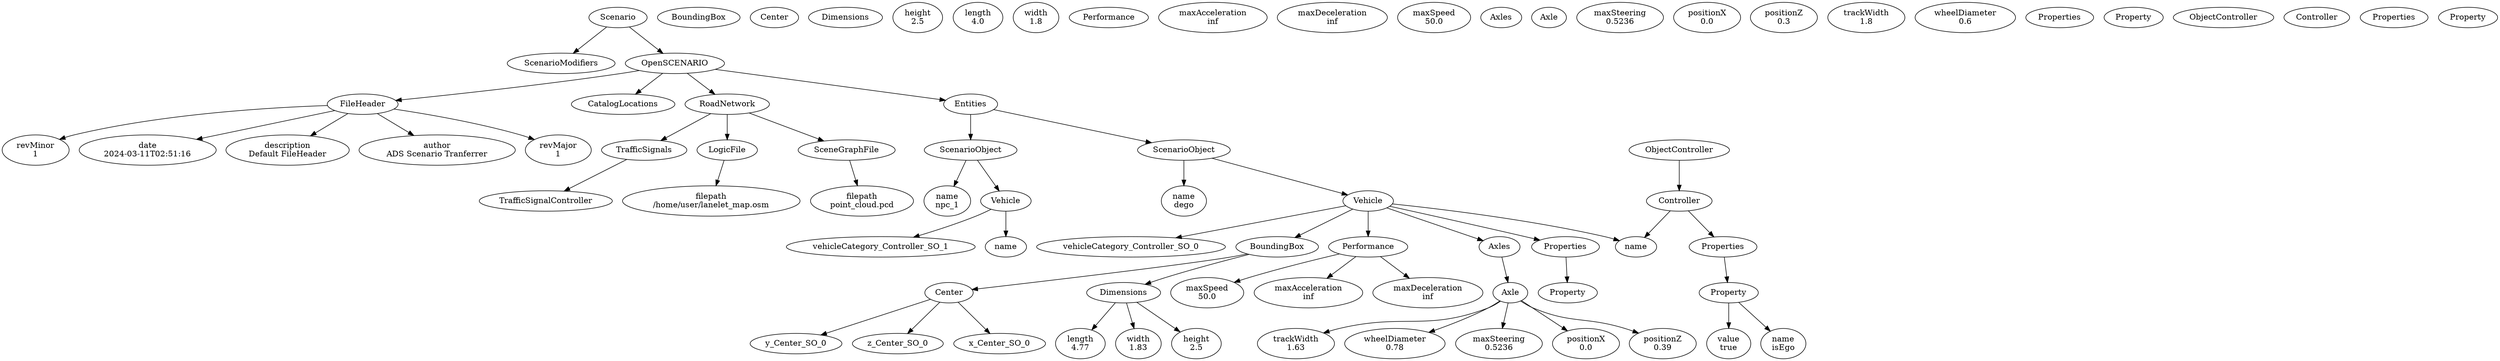 digraph ScenarioGraph {
    Scenario [label="Scenario"]
    ScenarioModifiers [label="ScenarioModifiers"]
    Scenario -> ScenarioModifiers

    OpenSCENARIO [label="OpenSCENARIO"]
    FileHeader [label="FileHeader"]
    CatalogLocations [label="CatalogLocations"]
    RoadNetwork [label="RoadNetwork"]
    Scenario -> OpenSCENARIO
    OpenSCENARIO -> FileHeader
    OpenSCENARIO -> CatalogLocations
    OpenSCENARIO -> RoadNetwork

    revMajor [label="revMajor\n1"]
    revMinor [label="revMinor\n1"]
    date [label="date\n2024-03-11T02:51:16"]
    description [label="description\nDefault FileHeader"]
    author [label="author\nADS Scenario Tranferrer"]
    FileHeader -> revMajor
    FileHeader -> revMinor
    FileHeader -> date
    FileHeader -> description
    FileHeader -> author

    LogicFile [label="LogicFile"]
    SceneGraphFile [label="SceneGraphFile"]
    TrafficSignals [label="TrafficSignals"]
    RoadNetwork -> LogicFile
    RoadNetwork -> SceneGraphFile
    RoadNetwork -> TrafficSignals

    filepath_LF [label="filepath\n/home/user/lanelet_map.osm"]
    filepath_SGF [label="filepath\npoint_cloud.pcd"]
    LogicFile -> filepath_LF
    SceneGraphFile -> filepath_SGF

    TrafficSignalController [label="TrafficSignalController"]
    TrafficSignals -> TrafficSignalController

    Entities [label="Entities"]
    ScenarioObject_0 [label="ScenarioObject"]
    ScenarioObject_1 [label="ScenarioObject"]
    OpenSCENARIO -> Entities
    Entities -> ScenarioObject_0
    Entities -> ScenarioObject_1

    name_SO_0 [label="name\ndego"]
    Vehicle_SO_0 [label="Vehicle"]
    BoundingBox_SO_0 [label="BoundingBox"]
    Center_SO_0 [label="Center"]
    Dimensions_SO_0 [label="Dimensions"]
    height_SO_0 [label="height\n2.5"]
    length_SO_0 [label="length\n4.77"]
    width_SO_0 [label="width\n1.83"]
    Performance_SO_0 [label="Performance"]
    maxAcceleration_SO_0 [label="maxAcceleration\ninf"]
    maxDeceleration_SO_0 [label="maxDeceleration\ninf"]
    maxSpeed_SO_0 [label="maxSpeed\n50.0"]
    Axles_SO_0 [label="Axles"]
    Axle_SO_0 [label="Axle"]
    maxSteering_SO_0 [label="maxSteering\n0.5236"]
    positionX_SO_0 [label="positionX\n0.0"]
    positionZ_SO_0 [label="positionZ\n0.39"]
    trackWidth_SO_0 [label="trackWidth\n1.63"]
    wheelDiameter_SO_0 [label="wheelDiameter\n0.78"]
    Properties_SO_0 [label="Properties"]
    Property_SO_0 [label="Property"]
    ObjectController_SO_0 [label="ObjectController"]
    Controller_SO_0 [label="Controller"]
    name_Controller_SO_0 [label="name\n"]
    Properties_Controller_SO_0 [label="Properties"]
    Property_Controller_SO_0 [label="Property"]
    name_Property_SO_0 [label="name\nisEgo"]
    value_Property_SO_0 [label="value\ntrue"]
    ScenarioObject_0 -> name_SO_0
    ScenarioObject_0 -> Vehicle_SO_0
    Vehicle_SO_0 -> name_Controller_SO_0
    Vehicle_SO_0 -> vehicleCategory_Controller_SO_0
    Vehicle_SO_0 -> BoundingBox_SO_0
    Vehicle_SO_0 -> Performance_SO_0
    Vehicle_SO_0 -> Axles_SO_0
    Vehicle_SO_0 -> Properties_SO_0
    BoundingBox_SO_0 -> Center_SO_0
    BoundingBox_SO_0 -> Dimensions_SO_0
    Center_SO_0 -> x_Center_SO_0
    Center_SO_0 -> y_Center_SO_0
    Center_SO_0 -> z_Center_SO_0
    Dimensions_SO_0 -> height_SO_0
    Dimensions_SO_0 -> length_SO_0
    Dimensions_SO_0 -> width_SO_0
    Performance_SO_0 -> maxAcceleration_SO_0
    Performance_SO_0 -> maxDeceleration_SO_0
    Performance_SO_0 -> maxSpeed_SO_0
    Axles_SO_0 -> Axle_SO_0
    Axle_SO_0 -> maxSteering_SO_0
    Axle_SO_0 -> positionX_SO_0
    Axle_SO_0 -> positionZ_SO_0
    Axle_SO_0 -> trackWidth_SO_0
    Axle_SO_0 -> wheelDiameter_SO_0
    Properties_SO_0 -> Property_SO_0
    ObjectController_SO_0 -> Controller_SO_0
    Controller_SO_0 -> name_Controller_SO_0
    Controller_SO_0 -> Properties_Controller_SO_0
    Properties_Controller_SO_0 -> Property_Controller_SO_0
    Property_Controller_SO_0 -> name_Property_SO_0
    Property_Controller_SO_0 -> value_Property_SO_0

    name_SO_1 [label="name\nnpc_1"]
    Vehicle_SO_1 [label="Vehicle"]
    BoundingBox_SO_1 [label="BoundingBox"]
    Center_SO_1 [label="Center"]
    Dimensions_SO_1 [label="Dimensions"]
    height_SO_1 [label="height\n2.5"]
    length_SO_1 [label="length\n4.0"]
    width_SO_1 [label="width\n1.8"]
    Performance_SO_1 [label="Performance"]
    maxAcceleration_SO_1 [label="maxAcceleration\ninf"]
    maxDeceleration_SO_1 [label="maxDeceleration\ninf"]
    maxSpeed_SO_1 [label="maxSpeed\n50.0"]
    Axles_SO_1 [label="Axles"]
    Axle_SO_1 [label="Axle"]
    maxSteering_SO_1 [label="maxSteering\n0.5236"]
    positionX_SO_1 [label="positionX\n0.0"]
    positionZ_SO_1 [label="positionZ\n0.3"]
    trackWidth_SO_1 [label="trackWidth\n1.8"]
    wheelDiameter_SO_1 [label="wheelDiameter\n0.6"]
    Properties_SO_1 [label="Properties"]
    Property_SO_1 [label="Property"]
    ObjectController_SO_1 [label="ObjectController"]
    Controller_SO_1 [label="Controller"]
    name_Controller_SO_1 [label="name\n"]
    Properties_Controller_SO_1 [label="Properties"]
    Property_Controller_SO_1 [label="Property"]
    ScenarioObject_1 -> name_SO_1
    ScenarioObject_1 -> Vehicle_SO_1
    Vehicle_SO_1 -> name_Controller_SO_1
    Vehicle_SO_1 -> vehicleCategory_Controller_SO_1
   
}